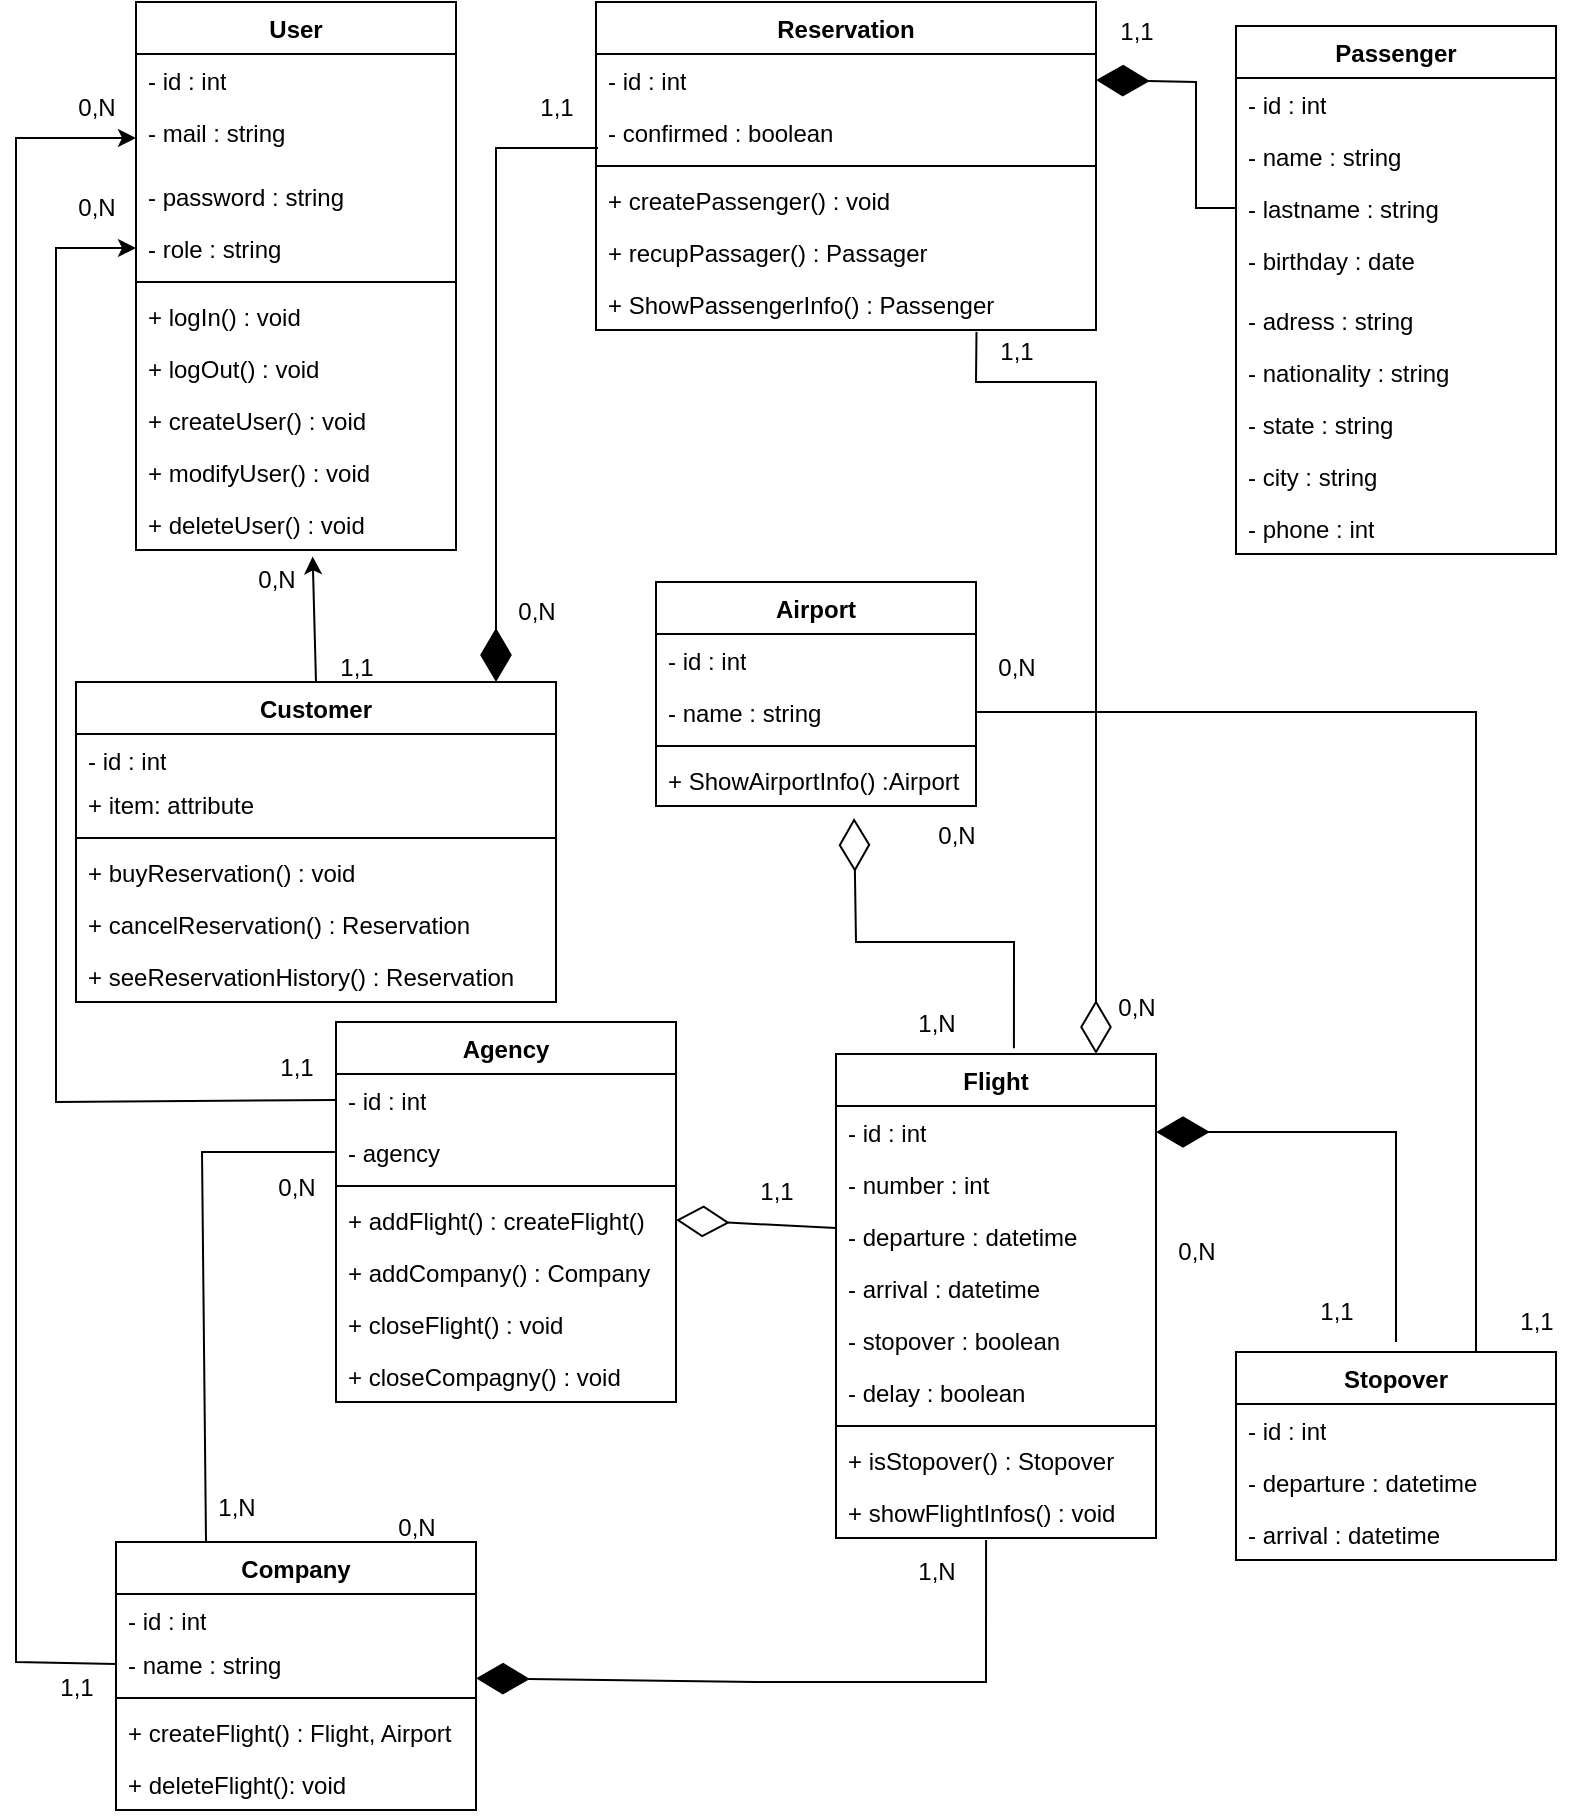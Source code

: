 <mxfile version="22.1.18" type="google">
  <diagram name="Page-1" id="edFX1pW7LbjZiqkLn0fU">
    <mxGraphModel grid="1" page="1" gridSize="10" guides="1" tooltips="1" connect="1" arrows="1" fold="1" pageScale="1" pageWidth="827" pageHeight="1169" math="0" shadow="0">
      <root>
        <mxCell id="0" />
        <mxCell id="1" parent="0" />
        <mxCell id="92B4J3Ks_CFVXiR_SjBd-83" value="User" style="swimlane;fontStyle=1;align=center;verticalAlign=top;childLayout=stackLayout;horizontal=1;startSize=26;horizontalStack=0;resizeParent=1;resizeParentMax=0;resizeLast=0;collapsible=1;marginBottom=0;whiteSpace=wrap;html=1;" vertex="1" parent="1">
          <mxGeometry x="100" y="40" width="160" height="274" as="geometry" />
        </mxCell>
        <mxCell id="92B4J3Ks_CFVXiR_SjBd-84" value="- id : int" style="text;strokeColor=none;fillColor=none;align=left;verticalAlign=top;spacingLeft=4;spacingRight=4;overflow=hidden;rotatable=0;points=[[0,0.5],[1,0.5]];portConstraint=eastwest;whiteSpace=wrap;html=1;" vertex="1" parent="92B4J3Ks_CFVXiR_SjBd-83">
          <mxGeometry y="26" width="160" height="26" as="geometry" />
        </mxCell>
        <mxCell id="92B4J3Ks_CFVXiR_SjBd-85" value="- mail : string" style="text;strokeColor=none;fillColor=none;align=left;verticalAlign=top;spacingLeft=4;spacingRight=4;overflow=hidden;rotatable=0;points=[[0,0.5],[1,0.5]];portConstraint=eastwest;whiteSpace=wrap;html=1;" vertex="1" parent="92B4J3Ks_CFVXiR_SjBd-83">
          <mxGeometry y="52" width="160" height="32" as="geometry" />
        </mxCell>
        <mxCell id="92B4J3Ks_CFVXiR_SjBd-86" value="- password : string" style="text;strokeColor=none;fillColor=none;align=left;verticalAlign=top;spacingLeft=4;spacingRight=4;overflow=hidden;rotatable=0;points=[[0,0.5],[1,0.5]];portConstraint=eastwest;whiteSpace=wrap;html=1;" vertex="1" parent="92B4J3Ks_CFVXiR_SjBd-83">
          <mxGeometry y="84" width="160" height="26" as="geometry" />
        </mxCell>
        <mxCell id="92B4J3Ks_CFVXiR_SjBd-87" value="- role : string" style="text;strokeColor=none;fillColor=none;align=left;verticalAlign=top;spacingLeft=4;spacingRight=4;overflow=hidden;rotatable=0;points=[[0,0.5],[1,0.5]];portConstraint=eastwest;whiteSpace=wrap;html=1;" vertex="1" parent="92B4J3Ks_CFVXiR_SjBd-83">
          <mxGeometry y="110" width="160" height="26" as="geometry" />
        </mxCell>
        <mxCell id="92B4J3Ks_CFVXiR_SjBd-88" value="" style="line;strokeWidth=1;fillColor=none;align=left;verticalAlign=middle;spacingTop=-1;spacingLeft=3;spacingRight=3;rotatable=0;labelPosition=right;points=[];portConstraint=eastwest;strokeColor=inherit;" vertex="1" parent="92B4J3Ks_CFVXiR_SjBd-83">
          <mxGeometry y="136" width="160" height="8" as="geometry" />
        </mxCell>
        <mxCell id="92B4J3Ks_CFVXiR_SjBd-89" value="+ logIn() : void" style="text;strokeColor=none;fillColor=none;align=left;verticalAlign=top;spacingLeft=4;spacingRight=4;overflow=hidden;rotatable=0;points=[[0,0.5],[1,0.5]];portConstraint=eastwest;whiteSpace=wrap;html=1;" vertex="1" parent="92B4J3Ks_CFVXiR_SjBd-83">
          <mxGeometry y="144" width="160" height="26" as="geometry" />
        </mxCell>
        <mxCell id="92B4J3Ks_CFVXiR_SjBd-90" value="+ logOut() : void" style="text;strokeColor=none;fillColor=none;align=left;verticalAlign=top;spacingLeft=4;spacingRight=4;overflow=hidden;rotatable=0;points=[[0,0.5],[1,0.5]];portConstraint=eastwest;whiteSpace=wrap;html=1;" vertex="1" parent="92B4J3Ks_CFVXiR_SjBd-83">
          <mxGeometry y="170" width="160" height="26" as="geometry" />
        </mxCell>
        <mxCell id="92B4J3Ks_CFVXiR_SjBd-91" value="+ createUser() : void" style="text;strokeColor=none;fillColor=none;align=left;verticalAlign=top;spacingLeft=4;spacingRight=4;overflow=hidden;rotatable=0;points=[[0,0.5],[1,0.5]];portConstraint=eastwest;whiteSpace=wrap;html=1;" vertex="1" parent="92B4J3Ks_CFVXiR_SjBd-83">
          <mxGeometry y="196" width="160" height="26" as="geometry" />
        </mxCell>
        <mxCell id="92B4J3Ks_CFVXiR_SjBd-92" value="+ modifyUser() : void" style="text;strokeColor=none;fillColor=none;align=left;verticalAlign=top;spacingLeft=4;spacingRight=4;overflow=hidden;rotatable=0;points=[[0,0.5],[1,0.5]];portConstraint=eastwest;whiteSpace=wrap;html=1;" vertex="1" parent="92B4J3Ks_CFVXiR_SjBd-83">
          <mxGeometry y="222" width="160" height="26" as="geometry" />
        </mxCell>
        <mxCell id="92B4J3Ks_CFVXiR_SjBd-93" value="+ deleteUser() : void" style="text;strokeColor=none;fillColor=none;align=left;verticalAlign=top;spacingLeft=4;spacingRight=4;overflow=hidden;rotatable=0;points=[[0,0.5],[1,0.5]];portConstraint=eastwest;whiteSpace=wrap;html=1;" vertex="1" parent="92B4J3Ks_CFVXiR_SjBd-83">
          <mxGeometry y="248" width="160" height="26" as="geometry" />
        </mxCell>
        <mxCell id="92B4J3Ks_CFVXiR_SjBd-94" value="Company" style="swimlane;fontStyle=1;align=center;verticalAlign=top;childLayout=stackLayout;horizontal=1;startSize=26;horizontalStack=0;resizeParent=1;resizeParentMax=0;resizeLast=0;collapsible=1;marginBottom=0;whiteSpace=wrap;html=1;" vertex="1" parent="1">
          <mxGeometry x="90" y="810" width="180" height="134" as="geometry" />
        </mxCell>
        <mxCell id="92B4J3Ks_CFVXiR_SjBd-95" value="- id : int" style="text;strokeColor=none;fillColor=none;align=left;verticalAlign=top;spacingLeft=4;spacingRight=4;overflow=hidden;rotatable=0;points=[[0,0.5],[1,0.5]];portConstraint=eastwest;whiteSpace=wrap;html=1;" vertex="1" parent="92B4J3Ks_CFVXiR_SjBd-94">
          <mxGeometry y="26" width="180" height="22" as="geometry" />
        </mxCell>
        <mxCell id="92B4J3Ks_CFVXiR_SjBd-96" value="- name : string" style="text;strokeColor=none;fillColor=none;align=left;verticalAlign=top;spacingLeft=4;spacingRight=4;overflow=hidden;rotatable=0;points=[[0,0.5],[1,0.5]];portConstraint=eastwest;whiteSpace=wrap;html=1;" vertex="1" parent="92B4J3Ks_CFVXiR_SjBd-94">
          <mxGeometry y="48" width="180" height="26" as="geometry" />
        </mxCell>
        <mxCell id="92B4J3Ks_CFVXiR_SjBd-97" value="" style="line;strokeWidth=1;fillColor=none;align=left;verticalAlign=middle;spacingTop=-1;spacingLeft=3;spacingRight=3;rotatable=0;labelPosition=right;points=[];portConstraint=eastwest;strokeColor=inherit;" vertex="1" parent="92B4J3Ks_CFVXiR_SjBd-94">
          <mxGeometry y="74" width="180" height="8" as="geometry" />
        </mxCell>
        <mxCell id="92B4J3Ks_CFVXiR_SjBd-98" value="+ createFlight() : Flight, Airport" style="text;strokeColor=none;fillColor=none;align=left;verticalAlign=top;spacingLeft=4;spacingRight=4;overflow=hidden;rotatable=0;points=[[0,0.5],[1,0.5]];portConstraint=eastwest;whiteSpace=wrap;html=1;" vertex="1" parent="92B4J3Ks_CFVXiR_SjBd-94">
          <mxGeometry y="82" width="180" height="26" as="geometry" />
        </mxCell>
        <mxCell id="92B4J3Ks_CFVXiR_SjBd-99" value="+ deleteFlight(): void" style="text;strokeColor=none;fillColor=none;align=left;verticalAlign=top;spacingLeft=4;spacingRight=4;overflow=hidden;rotatable=0;points=[[0,0.5],[1,0.5]];portConstraint=eastwest;whiteSpace=wrap;html=1;" vertex="1" parent="92B4J3Ks_CFVXiR_SjBd-94">
          <mxGeometry y="108" width="180" height="26" as="geometry" />
        </mxCell>
        <mxCell id="92B4J3Ks_CFVXiR_SjBd-100" value="Customer" style="swimlane;fontStyle=1;align=center;verticalAlign=top;childLayout=stackLayout;horizontal=1;startSize=26;horizontalStack=0;resizeParent=1;resizeParentMax=0;resizeLast=0;collapsible=1;marginBottom=0;whiteSpace=wrap;html=1;" vertex="1" parent="1">
          <mxGeometry x="70" y="380" width="240" height="160" as="geometry" />
        </mxCell>
        <mxCell id="92B4J3Ks_CFVXiR_SjBd-101" value="- id : int" style="text;strokeColor=none;fillColor=none;align=left;verticalAlign=top;spacingLeft=4;spacingRight=4;overflow=hidden;rotatable=0;points=[[0,0.5],[1,0.5]];portConstraint=eastwest;whiteSpace=wrap;html=1;" vertex="1" parent="92B4J3Ks_CFVXiR_SjBd-100">
          <mxGeometry y="26" width="240" height="22" as="geometry" />
        </mxCell>
        <mxCell id="92B4J3Ks_CFVXiR_SjBd-102" value="+ item: attribute" style="text;strokeColor=none;fillColor=none;align=left;verticalAlign=top;spacingLeft=4;spacingRight=4;overflow=hidden;rotatable=0;points=[[0,0.5],[1,0.5]];portConstraint=eastwest;whiteSpace=wrap;html=1;" vertex="1" parent="92B4J3Ks_CFVXiR_SjBd-100">
          <mxGeometry y="48" width="240" height="26" as="geometry" />
        </mxCell>
        <mxCell id="92B4J3Ks_CFVXiR_SjBd-103" value="" style="line;strokeWidth=1;fillColor=none;align=left;verticalAlign=middle;spacingTop=-1;spacingLeft=3;spacingRight=3;rotatable=0;labelPosition=right;points=[];portConstraint=eastwest;strokeColor=inherit;" vertex="1" parent="92B4J3Ks_CFVXiR_SjBd-100">
          <mxGeometry y="74" width="240" height="8" as="geometry" />
        </mxCell>
        <mxCell id="92B4J3Ks_CFVXiR_SjBd-104" value="+ buyReservation() : void" style="text;strokeColor=none;fillColor=none;align=left;verticalAlign=top;spacingLeft=4;spacingRight=4;overflow=hidden;rotatable=0;points=[[0,0.5],[1,0.5]];portConstraint=eastwest;whiteSpace=wrap;html=1;" vertex="1" parent="92B4J3Ks_CFVXiR_SjBd-100">
          <mxGeometry y="82" width="240" height="26" as="geometry" />
        </mxCell>
        <mxCell id="92B4J3Ks_CFVXiR_SjBd-105" value="+ cancelReservation() : Reservation" style="text;strokeColor=none;fillColor=none;align=left;verticalAlign=top;spacingLeft=4;spacingRight=4;overflow=hidden;rotatable=0;points=[[0,0.5],[1,0.5]];portConstraint=eastwest;whiteSpace=wrap;html=1;" vertex="1" parent="92B4J3Ks_CFVXiR_SjBd-100">
          <mxGeometry y="108" width="240" height="26" as="geometry" />
        </mxCell>
        <mxCell id="92B4J3Ks_CFVXiR_SjBd-106" value="+ seeReservationHistory() : Reservation" style="text;strokeColor=none;fillColor=none;align=left;verticalAlign=top;spacingLeft=4;spacingRight=4;overflow=hidden;rotatable=0;points=[[0,0.5],[1,0.5]];portConstraint=eastwest;whiteSpace=wrap;html=1;" vertex="1" parent="92B4J3Ks_CFVXiR_SjBd-100">
          <mxGeometry y="134" width="240" height="26" as="geometry" />
        </mxCell>
        <mxCell id="92B4J3Ks_CFVXiR_SjBd-107" value="Airport" style="swimlane;fontStyle=1;align=center;verticalAlign=top;childLayout=stackLayout;horizontal=1;startSize=26;horizontalStack=0;resizeParent=1;resizeParentMax=0;resizeLast=0;collapsible=1;marginBottom=0;whiteSpace=wrap;html=1;" vertex="1" parent="1">
          <mxGeometry x="360" y="330" width="160" height="112" as="geometry" />
        </mxCell>
        <mxCell id="92B4J3Ks_CFVXiR_SjBd-108" value="- id : int" style="text;strokeColor=none;fillColor=none;align=left;verticalAlign=top;spacingLeft=4;spacingRight=4;overflow=hidden;rotatable=0;points=[[0,0.5],[1,0.5]];portConstraint=eastwest;whiteSpace=wrap;html=1;" vertex="1" parent="92B4J3Ks_CFVXiR_SjBd-107">
          <mxGeometry y="26" width="160" height="26" as="geometry" />
        </mxCell>
        <mxCell id="92B4J3Ks_CFVXiR_SjBd-109" value="- name : string" style="text;strokeColor=none;fillColor=none;align=left;verticalAlign=top;spacingLeft=4;spacingRight=4;overflow=hidden;rotatable=0;points=[[0,0.5],[1,0.5]];portConstraint=eastwest;whiteSpace=wrap;html=1;" vertex="1" parent="92B4J3Ks_CFVXiR_SjBd-107">
          <mxGeometry y="52" width="160" height="26" as="geometry" />
        </mxCell>
        <mxCell id="92B4J3Ks_CFVXiR_SjBd-110" value="" style="line;strokeWidth=1;fillColor=none;align=left;verticalAlign=middle;spacingTop=-1;spacingLeft=3;spacingRight=3;rotatable=0;labelPosition=right;points=[];portConstraint=eastwest;strokeColor=inherit;" vertex="1" parent="92B4J3Ks_CFVXiR_SjBd-107">
          <mxGeometry y="78" width="160" height="8" as="geometry" />
        </mxCell>
        <mxCell id="92B4J3Ks_CFVXiR_SjBd-111" value="+ ShowAirportInfo() :Airport" style="text;strokeColor=none;fillColor=none;align=left;verticalAlign=top;spacingLeft=4;spacingRight=4;overflow=hidden;rotatable=0;points=[[0,0.5],[1,0.5]];portConstraint=eastwest;whiteSpace=wrap;html=1;" vertex="1" parent="92B4J3Ks_CFVXiR_SjBd-107">
          <mxGeometry y="86" width="160" height="26" as="geometry" />
        </mxCell>
        <mxCell id="92B4J3Ks_CFVXiR_SjBd-112" value="Reservation" style="swimlane;fontStyle=1;align=center;verticalAlign=top;childLayout=stackLayout;horizontal=1;startSize=26;horizontalStack=0;resizeParent=1;resizeParentMax=0;resizeLast=0;collapsible=1;marginBottom=0;whiteSpace=wrap;html=1;" vertex="1" parent="1">
          <mxGeometry x="330" y="40" width="250" height="164" as="geometry" />
        </mxCell>
        <mxCell id="92B4J3Ks_CFVXiR_SjBd-113" value="- id : int" style="text;strokeColor=none;fillColor=none;align=left;verticalAlign=top;spacingLeft=4;spacingRight=4;overflow=hidden;rotatable=0;points=[[0,0.5],[1,0.5]];portConstraint=eastwest;whiteSpace=wrap;html=1;" vertex="1" parent="92B4J3Ks_CFVXiR_SjBd-112">
          <mxGeometry y="26" width="250" height="26" as="geometry" />
        </mxCell>
        <mxCell id="92B4J3Ks_CFVXiR_SjBd-114" value="- confirmed : boolean" style="text;strokeColor=none;fillColor=none;align=left;verticalAlign=top;spacingLeft=4;spacingRight=4;overflow=hidden;rotatable=0;points=[[0,0.5],[1,0.5]];portConstraint=eastwest;whiteSpace=wrap;html=1;" vertex="1" parent="92B4J3Ks_CFVXiR_SjBd-112">
          <mxGeometry y="52" width="250" height="26" as="geometry" />
        </mxCell>
        <mxCell id="92B4J3Ks_CFVXiR_SjBd-115" value="" style="line;strokeWidth=1;fillColor=none;align=left;verticalAlign=middle;spacingTop=-1;spacingLeft=3;spacingRight=3;rotatable=0;labelPosition=right;points=[];portConstraint=eastwest;strokeColor=inherit;" vertex="1" parent="92B4J3Ks_CFVXiR_SjBd-112">
          <mxGeometry y="78" width="250" height="8" as="geometry" />
        </mxCell>
        <mxCell id="92B4J3Ks_CFVXiR_SjBd-116" value="+ createPassenger() : void" style="text;strokeColor=none;fillColor=none;align=left;verticalAlign=top;spacingLeft=4;spacingRight=4;overflow=hidden;rotatable=0;points=[[0,0.5],[1,0.5]];portConstraint=eastwest;whiteSpace=wrap;html=1;" vertex="1" parent="92B4J3Ks_CFVXiR_SjBd-112">
          <mxGeometry y="86" width="250" height="26" as="geometry" />
        </mxCell>
        <mxCell id="92B4J3Ks_CFVXiR_SjBd-117" value="+ recupPassager() : Passager" style="text;strokeColor=none;fillColor=none;align=left;verticalAlign=top;spacingLeft=4;spacingRight=4;overflow=hidden;rotatable=0;points=[[0,0.5],[1,0.5]];portConstraint=eastwest;whiteSpace=wrap;html=1;" vertex="1" parent="92B4J3Ks_CFVXiR_SjBd-112">
          <mxGeometry y="112" width="250" height="26" as="geometry" />
        </mxCell>
        <mxCell id="92B4J3Ks_CFVXiR_SjBd-202" value="+ ShowPassengerInfo() : Passenger" style="text;strokeColor=none;fillColor=none;align=left;verticalAlign=top;spacingLeft=4;spacingRight=4;overflow=hidden;rotatable=0;points=[[0,0.5],[1,0.5]];portConstraint=eastwest;whiteSpace=wrap;html=1;" vertex="1" parent="92B4J3Ks_CFVXiR_SjBd-112">
          <mxGeometry y="138" width="250" height="26" as="geometry" />
        </mxCell>
        <mxCell id="92B4J3Ks_CFVXiR_SjBd-118" value="Agency" style="swimlane;fontStyle=1;align=center;verticalAlign=top;childLayout=stackLayout;horizontal=1;startSize=26;horizontalStack=0;resizeParent=1;resizeParentMax=0;resizeLast=0;collapsible=1;marginBottom=0;whiteSpace=wrap;html=1;" vertex="1" parent="1">
          <mxGeometry x="200" y="550" width="170" height="190" as="geometry" />
        </mxCell>
        <mxCell id="92B4J3Ks_CFVXiR_SjBd-119" value="- id : int" style="text;strokeColor=none;fillColor=none;align=left;verticalAlign=top;spacingLeft=4;spacingRight=4;overflow=hidden;rotatable=0;points=[[0,0.5],[1,0.5]];portConstraint=eastwest;whiteSpace=wrap;html=1;" vertex="1" parent="92B4J3Ks_CFVXiR_SjBd-118">
          <mxGeometry y="26" width="170" height="26" as="geometry" />
        </mxCell>
        <mxCell id="92B4J3Ks_CFVXiR_SjBd-120" value="- agency" style="text;strokeColor=none;fillColor=none;align=left;verticalAlign=top;spacingLeft=4;spacingRight=4;overflow=hidden;rotatable=0;points=[[0,0.5],[1,0.5]];portConstraint=eastwest;whiteSpace=wrap;html=1;" vertex="1" parent="92B4J3Ks_CFVXiR_SjBd-118">
          <mxGeometry y="52" width="170" height="26" as="geometry" />
        </mxCell>
        <mxCell id="92B4J3Ks_CFVXiR_SjBd-121" value="" style="line;strokeWidth=1;fillColor=none;align=left;verticalAlign=middle;spacingTop=-1;spacingLeft=3;spacingRight=3;rotatable=0;labelPosition=right;points=[];portConstraint=eastwest;strokeColor=inherit;" vertex="1" parent="92B4J3Ks_CFVXiR_SjBd-118">
          <mxGeometry y="78" width="170" height="8" as="geometry" />
        </mxCell>
        <mxCell id="92B4J3Ks_CFVXiR_SjBd-122" value="+ addFlight() : createFlight()" style="text;strokeColor=none;fillColor=none;align=left;verticalAlign=top;spacingLeft=4;spacingRight=4;overflow=hidden;rotatable=0;points=[[0,0.5],[1,0.5]];portConstraint=eastwest;whiteSpace=wrap;html=1;" vertex="1" parent="92B4J3Ks_CFVXiR_SjBd-118">
          <mxGeometry y="86" width="170" height="26" as="geometry" />
        </mxCell>
        <mxCell id="92B4J3Ks_CFVXiR_SjBd-123" value="+ addCompany() : Company" style="text;strokeColor=none;fillColor=none;align=left;verticalAlign=top;spacingLeft=4;spacingRight=4;overflow=hidden;rotatable=0;points=[[0,0.5],[1,0.5]];portConstraint=eastwest;whiteSpace=wrap;html=1;" vertex="1" parent="92B4J3Ks_CFVXiR_SjBd-118">
          <mxGeometry y="112" width="170" height="26" as="geometry" />
        </mxCell>
        <mxCell id="92B4J3Ks_CFVXiR_SjBd-124" value="+ closeFlight() : void" style="text;strokeColor=none;fillColor=none;align=left;verticalAlign=top;spacingLeft=4;spacingRight=4;overflow=hidden;rotatable=0;points=[[0,0.5],[1,0.5]];portConstraint=eastwest;whiteSpace=wrap;html=1;" vertex="1" parent="92B4J3Ks_CFVXiR_SjBd-118">
          <mxGeometry y="138" width="170" height="26" as="geometry" />
        </mxCell>
        <mxCell id="92B4J3Ks_CFVXiR_SjBd-125" value="+ closeCompagny() : void" style="text;strokeColor=none;fillColor=none;align=left;verticalAlign=top;spacingLeft=4;spacingRight=4;overflow=hidden;rotatable=0;points=[[0,0.5],[1,0.5]];portConstraint=eastwest;whiteSpace=wrap;html=1;" vertex="1" parent="92B4J3Ks_CFVXiR_SjBd-118">
          <mxGeometry y="164" width="170" height="26" as="geometry" />
        </mxCell>
        <mxCell id="92B4J3Ks_CFVXiR_SjBd-126" value="Passenger" style="swimlane;fontStyle=1;align=center;verticalAlign=top;childLayout=stackLayout;horizontal=1;startSize=26;horizontalStack=0;resizeParent=1;resizeParentMax=0;resizeLast=0;collapsible=1;marginBottom=0;whiteSpace=wrap;html=1;" vertex="1" parent="1">
          <mxGeometry x="650" y="52" width="160" height="264" as="geometry" />
        </mxCell>
        <mxCell id="92B4J3Ks_CFVXiR_SjBd-127" value="- id : int" style="text;strokeColor=none;fillColor=none;align=left;verticalAlign=top;spacingLeft=4;spacingRight=4;overflow=hidden;rotatable=0;points=[[0,0.5],[1,0.5]];portConstraint=eastwest;whiteSpace=wrap;html=1;" vertex="1" parent="92B4J3Ks_CFVXiR_SjBd-126">
          <mxGeometry y="26" width="160" height="26" as="geometry" />
        </mxCell>
        <mxCell id="92B4J3Ks_CFVXiR_SjBd-128" value="- name : string" style="text;strokeColor=none;fillColor=none;align=left;verticalAlign=top;spacingLeft=4;spacingRight=4;overflow=hidden;rotatable=0;points=[[0,0.5],[1,0.5]];portConstraint=eastwest;whiteSpace=wrap;html=1;" vertex="1" parent="92B4J3Ks_CFVXiR_SjBd-126">
          <mxGeometry y="52" width="160" height="26" as="geometry" />
        </mxCell>
        <mxCell id="92B4J3Ks_CFVXiR_SjBd-129" value="- lastname : string" style="text;strokeColor=none;fillColor=none;align=left;verticalAlign=top;spacingLeft=4;spacingRight=4;overflow=hidden;rotatable=0;points=[[0,0.5],[1,0.5]];portConstraint=eastwest;whiteSpace=wrap;html=1;" vertex="1" parent="92B4J3Ks_CFVXiR_SjBd-126">
          <mxGeometry y="78" width="160" height="26" as="geometry" />
        </mxCell>
        <mxCell id="92B4J3Ks_CFVXiR_SjBd-130" value="- birthday : date" style="text;strokeColor=none;fillColor=none;align=left;verticalAlign=top;spacingLeft=4;spacingRight=4;overflow=hidden;rotatable=0;points=[[0,0.5],[1,0.5]];portConstraint=eastwest;whiteSpace=wrap;html=1;" vertex="1" parent="92B4J3Ks_CFVXiR_SjBd-126">
          <mxGeometry y="104" width="160" height="30" as="geometry" />
        </mxCell>
        <mxCell id="92B4J3Ks_CFVXiR_SjBd-131" value="- adress : string" style="text;strokeColor=none;fillColor=none;align=left;verticalAlign=top;spacingLeft=4;spacingRight=4;overflow=hidden;rotatable=0;points=[[0,0.5],[1,0.5]];portConstraint=eastwest;whiteSpace=wrap;html=1;" vertex="1" parent="92B4J3Ks_CFVXiR_SjBd-126">
          <mxGeometry y="134" width="160" height="26" as="geometry" />
        </mxCell>
        <mxCell id="92B4J3Ks_CFVXiR_SjBd-132" value="- nationality : string" style="text;strokeColor=none;fillColor=none;align=left;verticalAlign=top;spacingLeft=4;spacingRight=4;overflow=hidden;rotatable=0;points=[[0,0.5],[1,0.5]];portConstraint=eastwest;whiteSpace=wrap;html=1;" vertex="1" parent="92B4J3Ks_CFVXiR_SjBd-126">
          <mxGeometry y="160" width="160" height="26" as="geometry" />
        </mxCell>
        <mxCell id="92B4J3Ks_CFVXiR_SjBd-133" value="- state : string" style="text;strokeColor=none;fillColor=none;align=left;verticalAlign=top;spacingLeft=4;spacingRight=4;overflow=hidden;rotatable=0;points=[[0,0.5],[1,0.5]];portConstraint=eastwest;whiteSpace=wrap;html=1;" vertex="1" parent="92B4J3Ks_CFVXiR_SjBd-126">
          <mxGeometry y="186" width="160" height="26" as="geometry" />
        </mxCell>
        <mxCell id="92B4J3Ks_CFVXiR_SjBd-134" value="- city : string" style="text;strokeColor=none;fillColor=none;align=left;verticalAlign=top;spacingLeft=4;spacingRight=4;overflow=hidden;rotatable=0;points=[[0,0.5],[1,0.5]];portConstraint=eastwest;whiteSpace=wrap;html=1;" vertex="1" parent="92B4J3Ks_CFVXiR_SjBd-126">
          <mxGeometry y="212" width="160" height="26" as="geometry" />
        </mxCell>
        <mxCell id="92B4J3Ks_CFVXiR_SjBd-135" value="- phone : int" style="text;strokeColor=none;fillColor=none;align=left;verticalAlign=top;spacingLeft=4;spacingRight=4;overflow=hidden;rotatable=0;points=[[0,0.5],[1,0.5]];portConstraint=eastwest;whiteSpace=wrap;html=1;" vertex="1" parent="92B4J3Ks_CFVXiR_SjBd-126">
          <mxGeometry y="238" width="160" height="26" as="geometry" />
        </mxCell>
        <mxCell id="92B4J3Ks_CFVXiR_SjBd-138" value="Stopover" style="swimlane;fontStyle=1;align=center;verticalAlign=top;childLayout=stackLayout;horizontal=1;startSize=26;horizontalStack=0;resizeParent=1;resizeParentMax=0;resizeLast=0;collapsible=1;marginBottom=0;whiteSpace=wrap;html=1;" vertex="1" parent="1">
          <mxGeometry x="650" y="715" width="160" height="104" as="geometry" />
        </mxCell>
        <mxCell id="92B4J3Ks_CFVXiR_SjBd-139" value="- id : int" style="text;strokeColor=none;fillColor=none;align=left;verticalAlign=top;spacingLeft=4;spacingRight=4;overflow=hidden;rotatable=0;points=[[0,0.5],[1,0.5]];portConstraint=eastwest;whiteSpace=wrap;html=1;" vertex="1" parent="92B4J3Ks_CFVXiR_SjBd-138">
          <mxGeometry y="26" width="160" height="26" as="geometry" />
        </mxCell>
        <mxCell id="92B4J3Ks_CFVXiR_SjBd-140" value="- departure : datetime" style="text;strokeColor=none;fillColor=none;align=left;verticalAlign=top;spacingLeft=4;spacingRight=4;overflow=hidden;rotatable=0;points=[[0,0.5],[1,0.5]];portConstraint=eastwest;whiteSpace=wrap;html=1;" vertex="1" parent="92B4J3Ks_CFVXiR_SjBd-138">
          <mxGeometry y="52" width="160" height="26" as="geometry" />
        </mxCell>
        <mxCell id="92B4J3Ks_CFVXiR_SjBd-141" value="- arrival : datetime" style="text;strokeColor=none;fillColor=none;align=left;verticalAlign=top;spacingLeft=4;spacingRight=4;overflow=hidden;rotatable=0;points=[[0,0.5],[1,0.5]];portConstraint=eastwest;whiteSpace=wrap;html=1;" vertex="1" parent="92B4J3Ks_CFVXiR_SjBd-138">
          <mxGeometry y="78" width="160" height="26" as="geometry" />
        </mxCell>
        <mxCell id="92B4J3Ks_CFVXiR_SjBd-144" value="" style="endArrow=classic;html=1;rounded=0;exitX=0.5;exitY=0;exitDx=0;exitDy=0;entryX=0.552;entryY=1.123;entryDx=0;entryDy=0;entryPerimeter=0;" edge="1" parent="1" source="92B4J3Ks_CFVXiR_SjBd-100" target="92B4J3Ks_CFVXiR_SjBd-93">
          <mxGeometry width="50" height="50" relative="1" as="geometry">
            <mxPoint x="340" y="310" as="sourcePoint" />
            <mxPoint x="220" y="320" as="targetPoint" />
            <Array as="points" />
          </mxGeometry>
        </mxCell>
        <mxCell id="92B4J3Ks_CFVXiR_SjBd-149" value="Flight" style="swimlane;fontStyle=1;align=center;verticalAlign=top;childLayout=stackLayout;horizontal=1;startSize=26;horizontalStack=0;resizeParent=1;resizeParentMax=0;resizeLast=0;collapsible=1;marginBottom=0;whiteSpace=wrap;html=1;" vertex="1" parent="1">
          <mxGeometry x="450" y="566" width="160" height="242" as="geometry" />
        </mxCell>
        <mxCell id="92B4J3Ks_CFVXiR_SjBd-150" value="- id : int" style="text;strokeColor=none;fillColor=none;align=left;verticalAlign=top;spacingLeft=4;spacingRight=4;overflow=hidden;rotatable=0;points=[[0,0.5],[1,0.5]];portConstraint=eastwest;whiteSpace=wrap;html=1;" vertex="1" parent="92B4J3Ks_CFVXiR_SjBd-149">
          <mxGeometry y="26" width="160" height="26" as="geometry" />
        </mxCell>
        <mxCell id="92B4J3Ks_CFVXiR_SjBd-151" value="- number : int" style="text;strokeColor=none;fillColor=none;align=left;verticalAlign=top;spacingLeft=4;spacingRight=4;overflow=hidden;rotatable=0;points=[[0,0.5],[1,0.5]];portConstraint=eastwest;whiteSpace=wrap;html=1;" vertex="1" parent="92B4J3Ks_CFVXiR_SjBd-149">
          <mxGeometry y="52" width="160" height="26" as="geometry" />
        </mxCell>
        <mxCell id="92B4J3Ks_CFVXiR_SjBd-152" value="- departure : datetime" style="text;strokeColor=none;fillColor=none;align=left;verticalAlign=top;spacingLeft=4;spacingRight=4;overflow=hidden;rotatable=0;points=[[0,0.5],[1,0.5]];portConstraint=eastwest;whiteSpace=wrap;html=1;" vertex="1" parent="92B4J3Ks_CFVXiR_SjBd-149">
          <mxGeometry y="78" width="160" height="26" as="geometry" />
        </mxCell>
        <mxCell id="92B4J3Ks_CFVXiR_SjBd-153" value="- arrival : datetime" style="text;strokeColor=none;fillColor=none;align=left;verticalAlign=top;spacingLeft=4;spacingRight=4;overflow=hidden;rotatable=0;points=[[0,0.5],[1,0.5]];portConstraint=eastwest;whiteSpace=wrap;html=1;" vertex="1" parent="92B4J3Ks_CFVXiR_SjBd-149">
          <mxGeometry y="104" width="160" height="26" as="geometry" />
        </mxCell>
        <mxCell id="92B4J3Ks_CFVXiR_SjBd-154" value="- stopover : boolean" style="text;strokeColor=none;fillColor=none;align=left;verticalAlign=top;spacingLeft=4;spacingRight=4;overflow=hidden;rotatable=0;points=[[0,0.5],[1,0.5]];portConstraint=eastwest;whiteSpace=wrap;html=1;" vertex="1" parent="92B4J3Ks_CFVXiR_SjBd-149">
          <mxGeometry y="130" width="160" height="26" as="geometry" />
        </mxCell>
        <mxCell id="92B4J3Ks_CFVXiR_SjBd-155" value="- delay : boolean" style="text;strokeColor=none;fillColor=none;align=left;verticalAlign=top;spacingLeft=4;spacingRight=4;overflow=hidden;rotatable=0;points=[[0,0.5],[1,0.5]];portConstraint=eastwest;whiteSpace=wrap;html=1;" vertex="1" parent="92B4J3Ks_CFVXiR_SjBd-149">
          <mxGeometry y="156" width="160" height="26" as="geometry" />
        </mxCell>
        <mxCell id="92B4J3Ks_CFVXiR_SjBd-156" value="" style="line;strokeWidth=1;fillColor=none;align=left;verticalAlign=middle;spacingTop=-1;spacingLeft=3;spacingRight=3;rotatable=0;labelPosition=right;points=[];portConstraint=eastwest;strokeColor=inherit;" vertex="1" parent="92B4J3Ks_CFVXiR_SjBd-149">
          <mxGeometry y="182" width="160" height="8" as="geometry" />
        </mxCell>
        <mxCell id="92B4J3Ks_CFVXiR_SjBd-157" value="+ isStopover() : Stopover" style="text;strokeColor=none;fillColor=none;align=left;verticalAlign=top;spacingLeft=4;spacingRight=4;overflow=hidden;rotatable=0;points=[[0,0.5],[1,0.5]];portConstraint=eastwest;whiteSpace=wrap;html=1;" vertex="1" parent="92B4J3Ks_CFVXiR_SjBd-149">
          <mxGeometry y="190" width="160" height="26" as="geometry" />
        </mxCell>
        <mxCell id="92B4J3Ks_CFVXiR_SjBd-158" value="+ showFlightInfos() : void" style="text;strokeColor=none;fillColor=none;align=left;verticalAlign=top;spacingLeft=4;spacingRight=4;overflow=hidden;rotatable=0;points=[[0,0.5],[1,0.5]];portConstraint=eastwest;whiteSpace=wrap;html=1;" vertex="1" parent="92B4J3Ks_CFVXiR_SjBd-149">
          <mxGeometry y="216" width="160" height="26" as="geometry" />
        </mxCell>
        <mxCell id="92B4J3Ks_CFVXiR_SjBd-159" value="" style="endArrow=none;html=1;rounded=0;entryX=0.25;entryY=0;entryDx=0;entryDy=0;exitX=0;exitY=0.5;exitDx=0;exitDy=0;" edge="1" parent="1" source="92B4J3Ks_CFVXiR_SjBd-120" target="92B4J3Ks_CFVXiR_SjBd-94">
          <mxGeometry width="50" height="50" relative="1" as="geometry">
            <mxPoint x="414" y="441" as="sourcePoint" />
            <mxPoint x="380" y="340" as="targetPoint" />
            <Array as="points">
              <mxPoint x="133" y="615" />
            </Array>
          </mxGeometry>
        </mxCell>
        <mxCell id="92B4J3Ks_CFVXiR_SjBd-162" value="" style="endArrow=classic;html=1;rounded=0;entryX=0;entryY=0.5;entryDx=0;entryDy=0;exitX=0;exitY=0.5;exitDx=0;exitDy=0;" edge="1" parent="1" source="92B4J3Ks_CFVXiR_SjBd-119" target="92B4J3Ks_CFVXiR_SjBd-87">
          <mxGeometry width="50" height="50" relative="1" as="geometry">
            <mxPoint x="330" y="390" as="sourcePoint" />
            <mxPoint x="380" y="340" as="targetPoint" />
            <Array as="points">
              <mxPoint x="60" y="590" />
              <mxPoint x="60" y="163" />
            </Array>
          </mxGeometry>
        </mxCell>
        <mxCell id="92B4J3Ks_CFVXiR_SjBd-163" value="" style="endArrow=classic;html=1;rounded=0;entryX=0;entryY=0.5;entryDx=0;entryDy=0;exitX=0;exitY=0.5;exitDx=0;exitDy=0;" edge="1" parent="1" source="92B4J3Ks_CFVXiR_SjBd-96" target="92B4J3Ks_CFVXiR_SjBd-85">
          <mxGeometry width="50" height="50" relative="1" as="geometry">
            <mxPoint x="330" y="390" as="sourcePoint" />
            <mxPoint x="380" y="340" as="targetPoint" />
            <Array as="points">
              <mxPoint x="40" y="870" />
              <mxPoint x="40" y="108" />
            </Array>
          </mxGeometry>
        </mxCell>
        <mxCell id="92B4J3Ks_CFVXiR_SjBd-164" value="" style="endArrow=diamondThin;endFill=1;endSize=24;html=1;rounded=0;entryX=1;entryY=0.5;entryDx=0;entryDy=0;exitX=0;exitY=0.5;exitDx=0;exitDy=0;" edge="1" parent="1" source="92B4J3Ks_CFVXiR_SjBd-129" target="92B4J3Ks_CFVXiR_SjBd-113">
          <mxGeometry width="160" relative="1" as="geometry">
            <mxPoint x="284" y="349" as="sourcePoint" />
            <mxPoint x="444" y="349" as="targetPoint" />
            <Array as="points">
              <mxPoint x="630" y="143" />
              <mxPoint x="630" y="80" />
            </Array>
          </mxGeometry>
        </mxCell>
        <mxCell id="92B4J3Ks_CFVXiR_SjBd-167" value="0,N" style="text;html=1;align=center;verticalAlign=middle;resizable=0;points=[];autosize=1;strokeColor=none;fillColor=none;" vertex="1" parent="1">
          <mxGeometry x="60" y="78" width="40" height="30" as="geometry" />
        </mxCell>
        <mxCell id="92B4J3Ks_CFVXiR_SjBd-168" value="1,1" style="text;html=1;align=center;verticalAlign=middle;resizable=0;points=[];autosize=1;strokeColor=none;fillColor=none;" vertex="1" parent="1">
          <mxGeometry x="50" y="868" width="40" height="30" as="geometry" />
        </mxCell>
        <mxCell id="92B4J3Ks_CFVXiR_SjBd-170" value="1,1" style="text;html=1;align=center;verticalAlign=middle;resizable=0;points=[];autosize=1;strokeColor=none;fillColor=none;" vertex="1" parent="1">
          <mxGeometry x="160" y="558" width="40" height="30" as="geometry" />
        </mxCell>
        <mxCell id="92B4J3Ks_CFVXiR_SjBd-171" value="0,N" style="text;html=1;align=center;verticalAlign=middle;resizable=0;points=[];autosize=1;strokeColor=none;fillColor=none;" vertex="1" parent="1">
          <mxGeometry x="60" y="128" width="40" height="30" as="geometry" />
        </mxCell>
        <mxCell id="92B4J3Ks_CFVXiR_SjBd-172" value="0,N" style="text;html=1;align=center;verticalAlign=middle;resizable=0;points=[];autosize=1;strokeColor=none;fillColor=none;" vertex="1" parent="1">
          <mxGeometry x="150" y="314" width="40" height="30" as="geometry" />
        </mxCell>
        <mxCell id="92B4J3Ks_CFVXiR_SjBd-173" value="1,1" style="text;html=1;align=center;verticalAlign=middle;resizable=0;points=[];autosize=1;strokeColor=none;fillColor=none;" vertex="1" parent="1">
          <mxGeometry x="190" y="358" width="40" height="30" as="geometry" />
        </mxCell>
        <mxCell id="92B4J3Ks_CFVXiR_SjBd-174" value="1,1" style="text;html=1;align=center;verticalAlign=middle;resizable=0;points=[];autosize=1;strokeColor=none;fillColor=none;" vertex="1" parent="1">
          <mxGeometry x="290" y="78" width="40" height="30" as="geometry" />
        </mxCell>
        <mxCell id="92B4J3Ks_CFVXiR_SjBd-175" value="1,1" style="text;html=1;align=center;verticalAlign=middle;resizable=0;points=[];autosize=1;strokeColor=none;fillColor=none;" vertex="1" parent="1">
          <mxGeometry x="580" y="40" width="40" height="30" as="geometry" />
        </mxCell>
        <mxCell id="92B4J3Ks_CFVXiR_SjBd-176" value="1,1" style="text;html=1;align=center;verticalAlign=middle;resizable=0;points=[];autosize=1;strokeColor=none;fillColor=none;" vertex="1" parent="1">
          <mxGeometry x="520" y="200" width="40" height="30" as="geometry" />
        </mxCell>
        <mxCell id="92B4J3Ks_CFVXiR_SjBd-178" value="0,N" style="text;html=1;align=center;verticalAlign=middle;resizable=0;points=[];autosize=1;strokeColor=none;fillColor=none;" vertex="1" parent="1">
          <mxGeometry x="580" y="528" width="40" height="30" as="geometry" />
        </mxCell>
        <mxCell id="92B4J3Ks_CFVXiR_SjBd-179" value="1,N" style="text;html=1;align=center;verticalAlign=middle;resizable=0;points=[];autosize=1;strokeColor=none;fillColor=none;" vertex="1" parent="1">
          <mxGeometry x="480" y="536" width="40" height="30" as="geometry" />
        </mxCell>
        <mxCell id="92B4J3Ks_CFVXiR_SjBd-180" value="0,N" style="text;html=1;align=center;verticalAlign=middle;resizable=0;points=[];autosize=1;strokeColor=none;fillColor=none;" vertex="1" parent="1">
          <mxGeometry x="490" y="442" width="40" height="30" as="geometry" />
        </mxCell>
        <mxCell id="92B4J3Ks_CFVXiR_SjBd-181" value="0,N" style="text;html=1;align=center;verticalAlign=middle;resizable=0;points=[];autosize=1;strokeColor=none;fillColor=none;" vertex="1" parent="1">
          <mxGeometry x="610" y="650" width="40" height="30" as="geometry" />
        </mxCell>
        <mxCell id="92B4J3Ks_CFVXiR_SjBd-182" value="1,1" style="text;html=1;align=center;verticalAlign=middle;resizable=0;points=[];autosize=1;strokeColor=none;fillColor=none;" vertex="1" parent="1">
          <mxGeometry x="680" y="680" width="40" height="30" as="geometry" />
        </mxCell>
        <mxCell id="92B4J3Ks_CFVXiR_SjBd-183" value="1,1" style="text;html=1;align=center;verticalAlign=middle;resizable=0;points=[];autosize=1;strokeColor=none;fillColor=none;" vertex="1" parent="1">
          <mxGeometry x="400" y="620" width="40" height="30" as="geometry" />
        </mxCell>
        <mxCell id="92B4J3Ks_CFVXiR_SjBd-184" value="1,N" style="text;html=1;align=center;verticalAlign=middle;resizable=0;points=[];autosize=1;strokeColor=none;fillColor=none;" vertex="1" parent="1">
          <mxGeometry x="480" y="810" width="40" height="30" as="geometry" />
        </mxCell>
        <mxCell id="92B4J3Ks_CFVXiR_SjBd-185" value="0,N" style="text;html=1;align=center;verticalAlign=middle;resizable=0;points=[];autosize=1;strokeColor=none;fillColor=none;" vertex="1" parent="1">
          <mxGeometry x="220" y="788" width="40" height="30" as="geometry" />
        </mxCell>
        <mxCell id="92B4J3Ks_CFVXiR_SjBd-186" value="1,N" style="text;html=1;align=center;verticalAlign=middle;resizable=0;points=[];autosize=1;strokeColor=none;fillColor=none;" vertex="1" parent="1">
          <mxGeometry x="130" y="778" width="40" height="30" as="geometry" />
        </mxCell>
        <mxCell id="92B4J3Ks_CFVXiR_SjBd-187" value="0,N" style="text;html=1;align=center;verticalAlign=middle;resizable=0;points=[];autosize=1;strokeColor=none;fillColor=none;" vertex="1" parent="1">
          <mxGeometry x="160" y="618" width="40" height="30" as="geometry" />
        </mxCell>
        <mxCell id="92B4J3Ks_CFVXiR_SjBd-190" value="" style="endArrow=diamondThin;endFill=1;endSize=24;html=1;rounded=0;entryX=1;entryY=0.5;entryDx=0;entryDy=0;" edge="1" parent="1" target="92B4J3Ks_CFVXiR_SjBd-150">
          <mxGeometry width="160" relative="1" as="geometry">
            <mxPoint x="730" y="710" as="sourcePoint" />
            <mxPoint x="800" y="588" as="targetPoint" />
            <Array as="points">
              <mxPoint x="730" y="605" />
            </Array>
          </mxGeometry>
        </mxCell>
        <mxCell id="92B4J3Ks_CFVXiR_SjBd-191" value="" style="endArrow=diamondThin;endFill=1;endSize=24;html=1;rounded=0;exitX=0.469;exitY=1.038;exitDx=0;exitDy=0;exitPerimeter=0;" edge="1" parent="1" source="92B4J3Ks_CFVXiR_SjBd-158" target="92B4J3Ks_CFVXiR_SjBd-94">
          <mxGeometry width="160" relative="1" as="geometry">
            <mxPoint x="240" y="760" as="sourcePoint" />
            <mxPoint x="400" y="760" as="targetPoint" />
            <Array as="points">
              <mxPoint x="525" y="880" />
              <mxPoint x="410" y="880" />
            </Array>
          </mxGeometry>
        </mxCell>
        <mxCell id="92B4J3Ks_CFVXiR_SjBd-192" value="" style="endArrow=diamondThin;endFill=0;endSize=24;html=1;rounded=0;entryX=1;entryY=0.5;entryDx=0;entryDy=0;" edge="1" parent="1" source="92B4J3Ks_CFVXiR_SjBd-152" target="92B4J3Ks_CFVXiR_SjBd-122">
          <mxGeometry width="160" relative="1" as="geometry">
            <mxPoint x="280" y="660" as="sourcePoint" />
            <mxPoint x="440" y="660" as="targetPoint" />
          </mxGeometry>
        </mxCell>
        <mxCell id="92B4J3Ks_CFVXiR_SjBd-193" value="" style="endArrow=diamondThin;endFill=0;endSize=24;html=1;rounded=0;exitX=0.761;exitY=1.036;exitDx=0;exitDy=0;exitPerimeter=0;" edge="1" parent="1" source="92B4J3Ks_CFVXiR_SjBd-202">
          <mxGeometry width="160" relative="1" as="geometry">
            <mxPoint x="520" y="200" as="sourcePoint" />
            <mxPoint x="580" y="566" as="targetPoint" />
            <Array as="points">
              <mxPoint x="520" y="230" />
              <mxPoint x="580" y="230" />
            </Array>
          </mxGeometry>
        </mxCell>
        <mxCell id="92B4J3Ks_CFVXiR_SjBd-194" value="" style="endArrow=diamondThin;endFill=1;endSize=24;html=1;rounded=0;exitX=0.004;exitY=0.808;exitDx=0;exitDy=0;exitPerimeter=0;entryX=0.875;entryY=0;entryDx=0;entryDy=0;entryPerimeter=0;" edge="1" parent="1" source="92B4J3Ks_CFVXiR_SjBd-114" target="92B4J3Ks_CFVXiR_SjBd-100">
          <mxGeometry width="160" relative="1" as="geometry">
            <mxPoint x="330" y="108" as="sourcePoint" />
            <mxPoint x="280" y="370" as="targetPoint" />
            <Array as="points">
              <mxPoint x="280" y="113" />
            </Array>
          </mxGeometry>
        </mxCell>
        <mxCell id="92B4J3Ks_CFVXiR_SjBd-196" value="0,N" style="text;html=1;align=center;verticalAlign=middle;resizable=0;points=[];autosize=1;strokeColor=none;fillColor=none;" vertex="1" parent="1">
          <mxGeometry x="280" y="330" width="40" height="30" as="geometry" />
        </mxCell>
        <mxCell id="92B4J3Ks_CFVXiR_SjBd-197" value="" style="endArrow=diamondThin;endFill=0;endSize=24;html=1;rounded=0;exitX=0.556;exitY=-0.012;exitDx=0;exitDy=0;exitPerimeter=0;entryX=0.619;entryY=1.231;entryDx=0;entryDy=0;entryPerimeter=0;" edge="1" parent="1" source="92B4J3Ks_CFVXiR_SjBd-149" target="92B4J3Ks_CFVXiR_SjBd-111">
          <mxGeometry width="160" relative="1" as="geometry">
            <mxPoint x="370" y="510" as="sourcePoint" />
            <mxPoint x="540" y="490" as="targetPoint" />
            <Array as="points">
              <mxPoint x="539" y="510" />
              <mxPoint x="460" y="510" />
            </Array>
          </mxGeometry>
        </mxCell>
        <mxCell id="92B4J3Ks_CFVXiR_SjBd-199" value="1,1" style="text;html=1;align=center;verticalAlign=middle;resizable=0;points=[];autosize=1;strokeColor=none;fillColor=none;" vertex="1" parent="1">
          <mxGeometry x="780" y="685" width="40" height="30" as="geometry" />
        </mxCell>
        <mxCell id="92B4J3Ks_CFVXiR_SjBd-200" value="0,N" style="text;html=1;align=center;verticalAlign=middle;resizable=0;points=[];autosize=1;strokeColor=none;fillColor=none;" vertex="1" parent="1">
          <mxGeometry x="520" y="358" width="40" height="30" as="geometry" />
        </mxCell>
        <mxCell id="92B4J3Ks_CFVXiR_SjBd-203" value="" style="endArrow=none;html=1;rounded=0;exitX=0.75;exitY=0;exitDx=0;exitDy=0;entryX=1;entryY=0.5;entryDx=0;entryDy=0;" edge="1" parent="1" source="92B4J3Ks_CFVXiR_SjBd-138" target="92B4J3Ks_CFVXiR_SjBd-109">
          <mxGeometry width="50" height="50" relative="1" as="geometry">
            <mxPoint x="730" y="528" as="sourcePoint" />
            <mxPoint x="780" y="478" as="targetPoint" />
            <Array as="points">
              <mxPoint x="770" y="395" />
            </Array>
          </mxGeometry>
        </mxCell>
      </root>
    </mxGraphModel>
  </diagram>
</mxfile>
